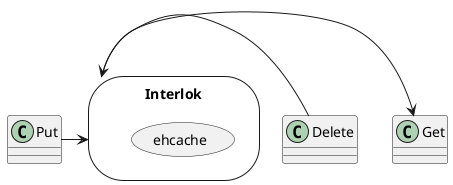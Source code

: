 ```plantuml
@startuml
storage Interlok{
usecase ehcache [
ehcache
]
}

Put -> Interlok
Delete -> Interlok
Interlok -> Get
@enduml
```
